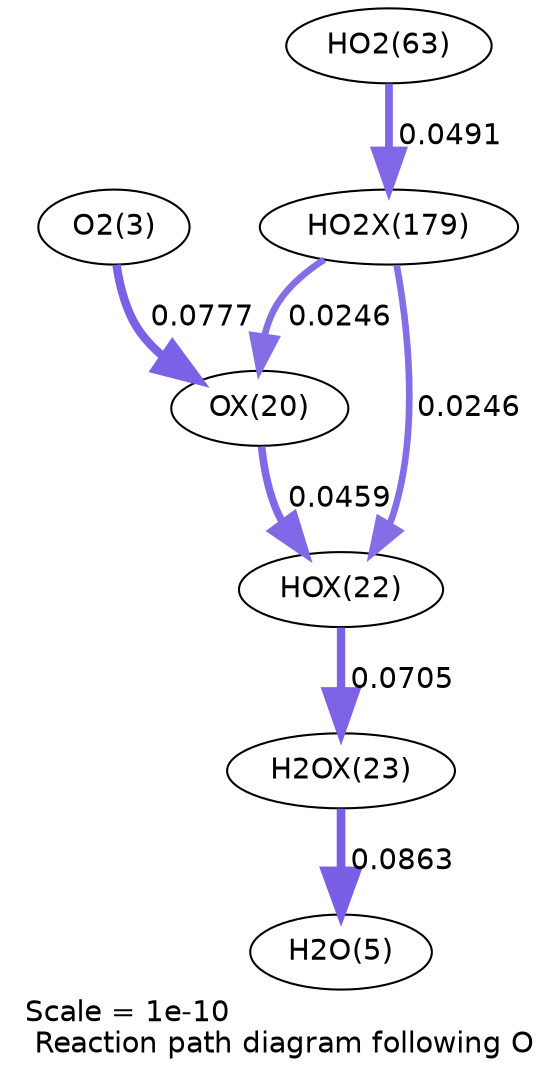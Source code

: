 digraph reaction_paths {
center=1;
s5 -> s58[fontname="Helvetica", penwidth=4.07, arrowsize=2.04, color="0.7, 0.578, 0.9"
, label=" 0.0777"];
s58 -> s60[fontname="Helvetica", penwidth=3.67, arrowsize=1.84, color="0.7, 0.546, 0.9"
, label=" 0.0459"];
s76 -> s58[fontname="Helvetica", penwidth=3.2, arrowsize=1.6, color="0.7, 0.525, 0.9"
, label=" 0.0246"];
s60 -> s61[fontname="Helvetica", penwidth=4, arrowsize=2, color="0.7, 0.571, 0.9"
, label=" 0.0705"];
s76 -> s60[fontname="Helvetica", penwidth=3.2, arrowsize=1.6, color="0.7, 0.525, 0.9"
, label=" 0.0246"];
s61 -> s7[fontname="Helvetica", penwidth=4.15, arrowsize=2.08, color="0.7, 0.586, 0.9"
, label=" 0.0863"];
s29 -> s76[fontname="Helvetica", penwidth=3.73, arrowsize=1.86, color="0.7, 0.549, 0.9"
, label=" 0.0491"];
s5 [ fontname="Helvetica", label="O2(3)"];
s7 [ fontname="Helvetica", label="H2O(5)"];
s29 [ fontname="Helvetica", label="HO2(63)"];
s58 [ fontname="Helvetica", label="OX(20)"];
s60 [ fontname="Helvetica", label="HOX(22)"];
s61 [ fontname="Helvetica", label="H2OX(23)"];
s76 [ fontname="Helvetica", label="HO2X(179)"];
 label = "Scale = 1e-10\l Reaction path diagram following O";
 fontname = "Helvetica";
}
